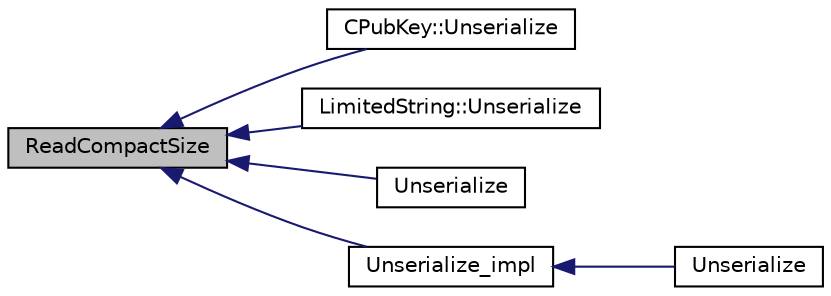 digraph "ReadCompactSize"
{
  edge [fontname="Helvetica",fontsize="10",labelfontname="Helvetica",labelfontsize="10"];
  node [fontname="Helvetica",fontsize="10",shape=record];
  rankdir="LR";
  Node165 [label="ReadCompactSize",height=0.2,width=0.4,color="black", fillcolor="grey75", style="filled", fontcolor="black"];
  Node165 -> Node166 [dir="back",color="midnightblue",fontsize="10",style="solid",fontname="Helvetica"];
  Node166 [label="CPubKey::Unserialize",height=0.2,width=0.4,color="black", fillcolor="white", style="filled",URL="$class_c_pub_key.html#a1cfd8e3c711f5298eecdacd5979f6e6c"];
  Node165 -> Node167 [dir="back",color="midnightblue",fontsize="10",style="solid",fontname="Helvetica"];
  Node167 [label="LimitedString::Unserialize",height=0.2,width=0.4,color="black", fillcolor="white", style="filled",URL="$class_limited_string.html#a21ec9b742da8f8ff7b9a8b89131f943b"];
  Node165 -> Node168 [dir="back",color="midnightblue",fontsize="10",style="solid",fontname="Helvetica"];
  Node168 [label="Unserialize",height=0.2,width=0.4,color="black", fillcolor="white", style="filled",URL="$serialize_8h.html#aa688c53c27044d715917e33769b4f415"];
  Node165 -> Node169 [dir="back",color="midnightblue",fontsize="10",style="solid",fontname="Helvetica"];
  Node169 [label="Unserialize_impl",height=0.2,width=0.4,color="black", fillcolor="white", style="filled",URL="$serialize_8h.html#a92432e5377aca757f1e248516214932d"];
  Node169 -> Node170 [dir="back",color="midnightblue",fontsize="10",style="solid",fontname="Helvetica"];
  Node170 [label="Unserialize",height=0.2,width=0.4,color="black", fillcolor="white", style="filled",URL="$serialize_8h.html#aefdf63d8c997767d3e3535a54f35025c"];
}
